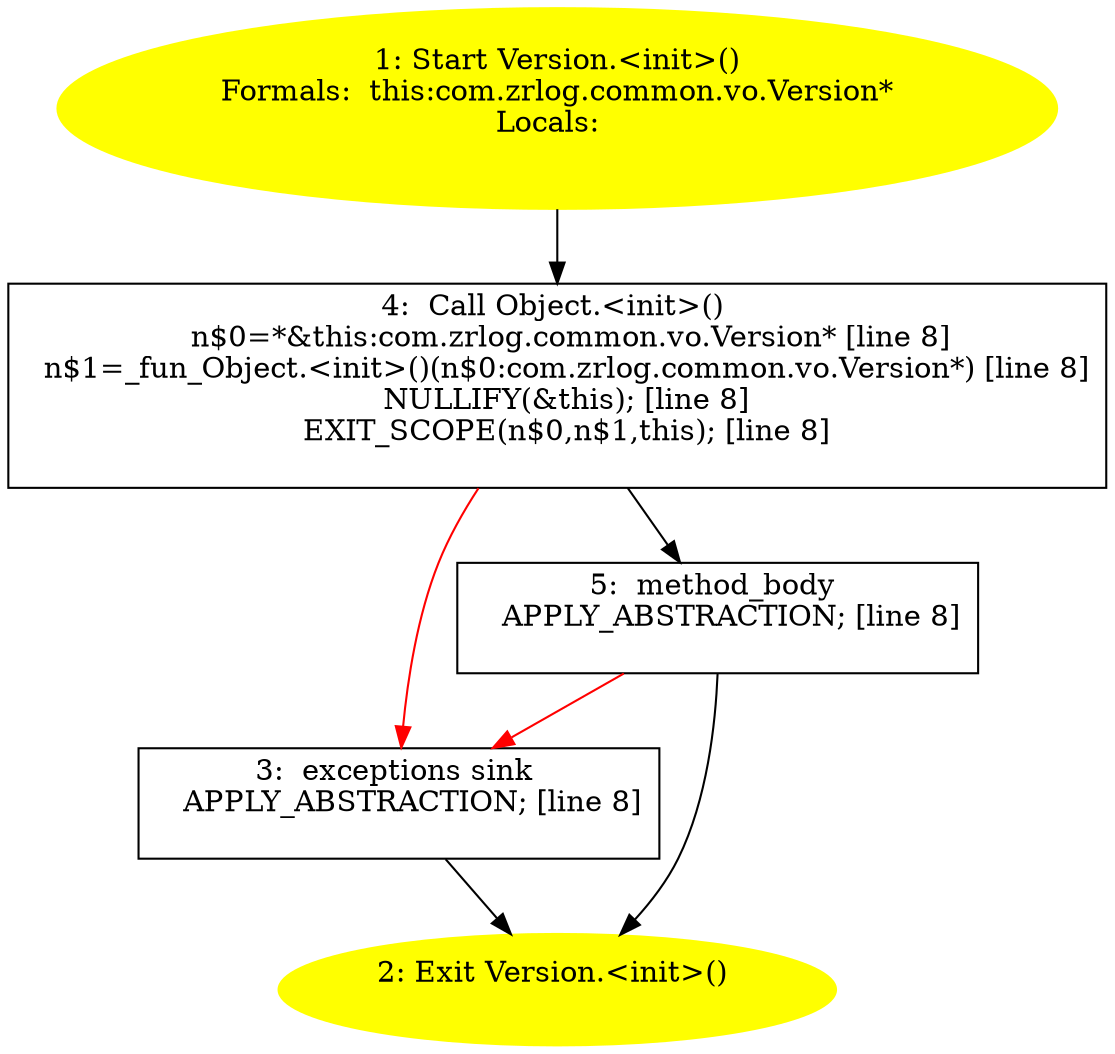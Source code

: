 /* @generated */
digraph cfg {
"com.zrlog.common.vo.Version.<init>().3330f69c3f27fb4e1f26c73ba4c040fe_1" [label="1: Start Version.<init>()\nFormals:  this:com.zrlog.common.vo.Version*\nLocals:  \n  " color=yellow style=filled]
	

	 "com.zrlog.common.vo.Version.<init>().3330f69c3f27fb4e1f26c73ba4c040fe_1" -> "com.zrlog.common.vo.Version.<init>().3330f69c3f27fb4e1f26c73ba4c040fe_4" ;
"com.zrlog.common.vo.Version.<init>().3330f69c3f27fb4e1f26c73ba4c040fe_2" [label="2: Exit Version.<init>() \n  " color=yellow style=filled]
	

"com.zrlog.common.vo.Version.<init>().3330f69c3f27fb4e1f26c73ba4c040fe_3" [label="3:  exceptions sink \n   APPLY_ABSTRACTION; [line 8]\n " shape="box"]
	

	 "com.zrlog.common.vo.Version.<init>().3330f69c3f27fb4e1f26c73ba4c040fe_3" -> "com.zrlog.common.vo.Version.<init>().3330f69c3f27fb4e1f26c73ba4c040fe_2" ;
"com.zrlog.common.vo.Version.<init>().3330f69c3f27fb4e1f26c73ba4c040fe_4" [label="4:  Call Object.<init>() \n   n$0=*&this:com.zrlog.common.vo.Version* [line 8]\n  n$1=_fun_Object.<init>()(n$0:com.zrlog.common.vo.Version*) [line 8]\n  NULLIFY(&this); [line 8]\n  EXIT_SCOPE(n$0,n$1,this); [line 8]\n " shape="box"]
	

	 "com.zrlog.common.vo.Version.<init>().3330f69c3f27fb4e1f26c73ba4c040fe_4" -> "com.zrlog.common.vo.Version.<init>().3330f69c3f27fb4e1f26c73ba4c040fe_5" ;
	 "com.zrlog.common.vo.Version.<init>().3330f69c3f27fb4e1f26c73ba4c040fe_4" -> "com.zrlog.common.vo.Version.<init>().3330f69c3f27fb4e1f26c73ba4c040fe_3" [color="red" ];
"com.zrlog.common.vo.Version.<init>().3330f69c3f27fb4e1f26c73ba4c040fe_5" [label="5:  method_body \n   APPLY_ABSTRACTION; [line 8]\n " shape="box"]
	

	 "com.zrlog.common.vo.Version.<init>().3330f69c3f27fb4e1f26c73ba4c040fe_5" -> "com.zrlog.common.vo.Version.<init>().3330f69c3f27fb4e1f26c73ba4c040fe_2" ;
	 "com.zrlog.common.vo.Version.<init>().3330f69c3f27fb4e1f26c73ba4c040fe_5" -> "com.zrlog.common.vo.Version.<init>().3330f69c3f27fb4e1f26c73ba4c040fe_3" [color="red" ];
}

